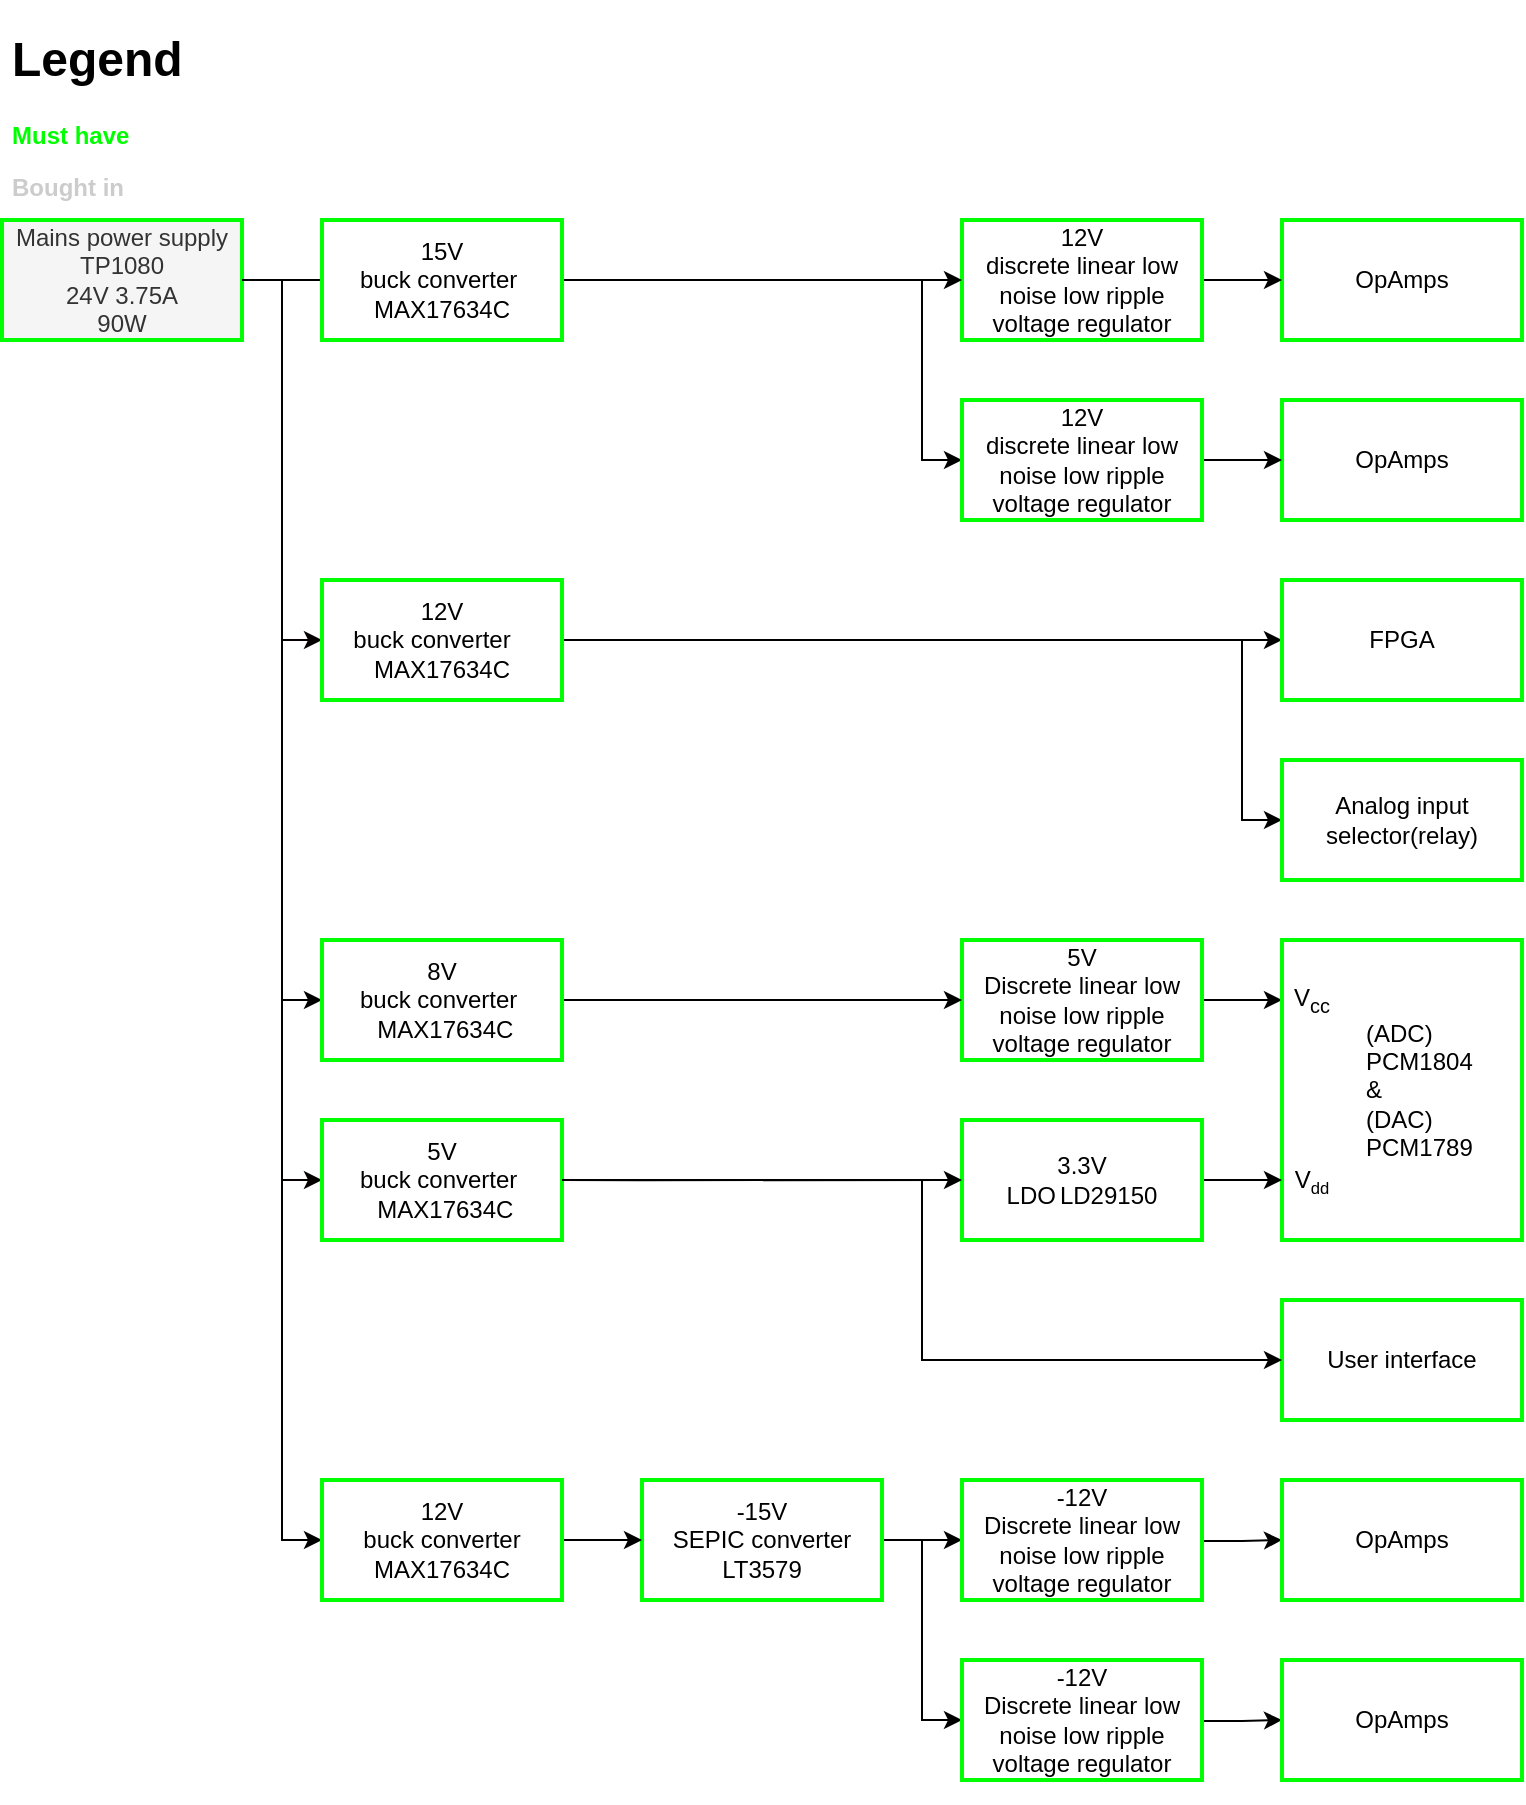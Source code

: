 <mxfile version="20.8.10" type="device"><diagram id="oyvH_Q6J8Quz0p-YlAuX" name="Pagina-1"><mxGraphModel dx="1418" dy="820" grid="1" gridSize="10" guides="1" tooltips="1" connect="1" arrows="1" fold="1" page="1" pageScale="1" pageWidth="827" pageHeight="1169" math="0" shadow="0"><root><mxCell id="0"/><mxCell id="1" parent="0"/><mxCell id="QWe19dWb4VjT5Xv9FS85-25" style="edgeStyle=orthogonalEdgeStyle;rounded=0;orthogonalLoop=1;jettySize=auto;html=1;entryX=0;entryY=0.5;entryDx=0;entryDy=0;strokeColor=#050001;fontColor=default;exitX=1;exitY=0.5;exitDx=0;exitDy=0;" parent="1" source="1waSZjhWz7PDlrWZdaSc-65" target="1waSZjhWz7PDlrWZdaSc-77" edge="1"><mxGeometry relative="1" as="geometry"><Array as="points"><mxPoint x="170" y="150"/><mxPoint x="170" y="330"/></Array></mxGeometry></mxCell><mxCell id="QWe19dWb4VjT5Xv9FS85-26" style="edgeStyle=orthogonalEdgeStyle;rounded=0;orthogonalLoop=1;jettySize=auto;html=1;entryX=0;entryY=0.5;entryDx=0;entryDy=0;strokeColor=#050001;fontColor=default;" parent="1" source="1waSZjhWz7PDlrWZdaSc-65" target="LshpYE88k_rBL2KGBDW7-19" edge="1"><mxGeometry relative="1" as="geometry"><Array as="points"><mxPoint x="170" y="150"/><mxPoint x="170" y="600"/></Array><mxPoint x="220" y="561" as="targetPoint"/></mxGeometry></mxCell><mxCell id="LshpYE88k_rBL2KGBDW7-11" style="edgeStyle=orthogonalEdgeStyle;rounded=0;orthogonalLoop=1;jettySize=auto;html=1;entryX=0;entryY=0.5;entryDx=0;entryDy=0;" parent="1" target="LshpYE88k_rBL2KGBDW7-18" edge="1"><mxGeometry relative="1" as="geometry"><mxPoint x="220" y="383.5" as="targetPoint"/><Array as="points"><mxPoint x="170" y="150"/><mxPoint x="170" y="510"/></Array><mxPoint x="150" y="150" as="sourcePoint"/></mxGeometry></mxCell><mxCell id="NJBaik0kOvniVvxULg3k-4" style="edgeStyle=orthogonalEdgeStyle;rounded=0;orthogonalLoop=1;jettySize=auto;html=1;exitX=1;exitY=0.5;exitDx=0;exitDy=0;entryX=0;entryY=0.5;entryDx=0;entryDy=0;" parent="1" source="1waSZjhWz7PDlrWZdaSc-65" target="NJBaik0kOvniVvxULg3k-2" edge="1"><mxGeometry relative="1" as="geometry"><Array as="points"><mxPoint x="170" y="150"/><mxPoint x="170" y="780"/></Array></mxGeometry></mxCell><mxCell id="1waSZjhWz7PDlrWZdaSc-65" value="Mains power supply&lt;br&gt;TP1080&lt;br&gt;24V 3.75A&lt;br&gt;90W" style="rounded=0;whiteSpace=wrap;html=1;strokeColor=#00FF00;strokeWidth=2;fillColor=#f5f5f5;fontColor=#333333;" parent="1" vertex="1"><mxGeometry x="30" y="120" width="120" height="60" as="geometry"/></mxCell><mxCell id="1waSZjhWz7PDlrWZdaSc-69" value="OpAmps" style="rounded=0;whiteSpace=wrap;html=1;strokeColor=#00FF00;strokeWidth=2;" parent="1" vertex="1"><mxGeometry x="670" y="120" width="120" height="60" as="geometry"/></mxCell><mxCell id="LshpYE88k_rBL2KGBDW7-51" style="edgeStyle=orthogonalEdgeStyle;rounded=0;orthogonalLoop=1;jettySize=auto;html=1;entryX=0;entryY=0.5;entryDx=0;entryDy=0;strokeColor=#000000;strokeWidth=1;fontColor=#000000;" parent="1" source="1waSZjhWz7PDlrWZdaSc-72" target="1waSZjhWz7PDlrWZdaSc-94" edge="1"><mxGeometry relative="1" as="geometry"/></mxCell><mxCell id="1waSZjhWz7PDlrWZdaSc-72" value="5V &lt;br&gt;Discrete linear low noise low ripple voltage regulator" style="rounded=0;whiteSpace=wrap;html=1;strokeColor=#00FF00;strokeWidth=2;" parent="1" vertex="1"><mxGeometry x="510" y="480" width="120" height="60" as="geometry"/></mxCell><mxCell id="SzZdDUcmJpk51UncvI9A-1" style="edgeStyle=orthogonalEdgeStyle;rounded=0;orthogonalLoop=1;jettySize=auto;html=1;entryX=0;entryY=0.5;entryDx=0;entryDy=0;" parent="1" source="1waSZjhWz7PDlrWZdaSc-77" target="1waSZjhWz7PDlrWZdaSc-78" edge="1"><mxGeometry relative="1" as="geometry"/></mxCell><mxCell id="SzZdDUcmJpk51UncvI9A-17" style="edgeStyle=orthogonalEdgeStyle;rounded=0;orthogonalLoop=1;jettySize=auto;html=1;entryX=0;entryY=0.5;entryDx=0;entryDy=0;" parent="1" source="1waSZjhWz7PDlrWZdaSc-77" target="1waSZjhWz7PDlrWZdaSc-80" edge="1"><mxGeometry relative="1" as="geometry"><Array as="points"><mxPoint x="650" y="330"/><mxPoint x="650" y="420"/></Array></mxGeometry></mxCell><mxCell id="1waSZjhWz7PDlrWZdaSc-77" value="12V &lt;br&gt;buck converter&amp;nbsp; &amp;nbsp; MAX17634C" style="rounded=0;whiteSpace=wrap;html=1;strokeColor=#00FF00;strokeWidth=2;" parent="1" vertex="1"><mxGeometry x="190" y="300" width="120" height="60" as="geometry"/></mxCell><mxCell id="1waSZjhWz7PDlrWZdaSc-78" value="FPGA" style="rounded=0;whiteSpace=wrap;html=1;strokeColor=#00FF00;strokeWidth=2;" parent="1" vertex="1"><mxGeometry x="670" y="300" width="120" height="60" as="geometry"/></mxCell><mxCell id="1waSZjhWz7PDlrWZdaSc-79" value="User interface" style="rounded=0;whiteSpace=wrap;html=1;strokeColor=#00FF00;strokeWidth=2;" parent="1" vertex="1"><mxGeometry x="670" y="660" width="120" height="60" as="geometry"/></mxCell><mxCell id="1waSZjhWz7PDlrWZdaSc-80" value="Analog input selector(relay)" style="rounded=0;whiteSpace=wrap;html=1;strokeColor=#00FF00;strokeWidth=2;" parent="1" vertex="1"><mxGeometry x="670" y="390" width="120" height="60" as="geometry"/></mxCell><mxCell id="1waSZjhWz7PDlrWZdaSc-81" value="" style="edgeStyle=orthogonalEdgeStyle;rounded=0;orthogonalLoop=1;jettySize=auto;html=1;entryX=0;entryY=0.5;entryDx=0;entryDy=0;strokeColor=#000000;strokeWidth=1;exitX=1;exitY=0.5;exitDx=0;exitDy=0;" parent="1" source="LshpYE88k_rBL2KGBDW7-27" target="LshpYE88k_rBL2KGBDW7-28" edge="1"><mxGeometry relative="1" as="geometry"><mxPoint x="459.0" y="830.0" as="sourcePoint"/><mxPoint x="523" y="830.0" as="targetPoint"/><Array as="points"/></mxGeometry></mxCell><mxCell id="LshpYE88k_rBL2KGBDW7-25" value="" style="edgeStyle=orthogonalEdgeStyle;rounded=0;orthogonalLoop=1;jettySize=auto;html=1;exitX=1.002;exitY=0.508;exitDx=0;exitDy=0;exitPerimeter=0;strokeColor=#000000;strokeWidth=1;" parent="1" source="LshpYE88k_rBL2KGBDW7-28" target="1waSZjhWz7PDlrWZdaSc-86" edge="1"><mxGeometry relative="1" as="geometry"><mxPoint x="643" y="830" as="sourcePoint"/></mxGeometry></mxCell><mxCell id="1waSZjhWz7PDlrWZdaSc-86" value="OpAmps" style="rounded=0;whiteSpace=wrap;html=1;strokeColor=#00FF00;strokeWidth=2;" parent="1" vertex="1"><mxGeometry x="670" y="750" width="120" height="60" as="geometry"/></mxCell><mxCell id="1waSZjhWz7PDlrWZdaSc-93" value="&lt;blockquote style=&quot;margin: 0 0 0 40px; border: none; padding: 0px;&quot;&gt;&lt;p style=&quot;line-height: 120%;&quot;&gt;(ADC) PCM1804 &lt;br&gt;&amp;amp; &lt;br&gt;(DAC) PCM1789&lt;/p&gt;&lt;/blockquote&gt;" style="rounded=0;whiteSpace=wrap;html=1;shadow=0;fillColor=none;align=left;strokeColor=#00FF00;strokeWidth=2;" parent="1" vertex="1"><mxGeometry x="670" y="480" width="120" height="150" as="geometry"/></mxCell><mxCell id="1waSZjhWz7PDlrWZdaSc-94" value="V&lt;sub&gt;cc&lt;/sub&gt;" style="rounded=0;whiteSpace=wrap;html=1;shadow=0;dashed=1;fontColor=#000000;fillColor=none;strokeColor=none;strokeWidth=2;" parent="1" vertex="1"><mxGeometry x="670" y="487.5" width="30" height="45" as="geometry"/></mxCell><mxCell id="LshpYE88k_rBL2KGBDW7-23" value="" style="edgeStyle=orthogonalEdgeStyle;rounded=0;orthogonalLoop=1;jettySize=auto;html=1;strokeColor=#000000;strokeWidth=1;entryX=0;entryY=0.5;entryDx=0;entryDy=0;" parent="1" source="1waSZjhWz7PDlrWZdaSc-98" target="LshpYE88k_rBL2KGBDW7-14" edge="1"><mxGeometry relative="1" as="geometry"><Array as="points"/></mxGeometry></mxCell><mxCell id="1waSZjhWz7PDlrWZdaSc-98" value="3.3V &lt;br&gt;LDO&lt;span style=&quot;white-space: pre;&quot;&gt;&#9;&lt;/span&gt;LD29150" style="rounded=0;whiteSpace=wrap;html=1;strokeWidth=2;strokeColor=#00FF00;" parent="1" vertex="1"><mxGeometry x="510" y="570" width="120" height="60" as="geometry"/></mxCell><mxCell id="QWe19dWb4VjT5Xv9FS85-14" style="edgeStyle=orthogonalEdgeStyle;rounded=0;orthogonalLoop=1;jettySize=auto;html=1;exitX=0.5;exitY=1;exitDx=0;exitDy=0;strokeColor=#00FF00;fontColor=default;strokeWidth=2;" parent="1" edge="1"><mxGeometry relative="1" as="geometry"><mxPoint x="580.5" y="810" as="sourcePoint"/><mxPoint x="580.5" y="810" as="targetPoint"/></mxGeometry></mxCell><mxCell id="QWe19dWb4VjT5Xv9FS85-18" style="edgeStyle=orthogonalEdgeStyle;rounded=0;orthogonalLoop=1;jettySize=auto;html=1;entryX=0;entryY=0.5;entryDx=0;entryDy=0;strokeColor=#000000;fontColor=default;exitX=1.003;exitY=0.501;exitDx=0;exitDy=0;exitPerimeter=0;strokeWidth=1;" parent="1" source="LshpYE88k_rBL2KGBDW7-19" target="1waSZjhWz7PDlrWZdaSc-98" edge="1"><mxGeometry relative="1" as="geometry"><mxPoint x="320" y="677.5" as="sourcePoint"/><Array as="points"><mxPoint x="350" y="600"/><mxPoint x="350" y="600"/></Array></mxGeometry></mxCell><mxCell id="QWe19dWb4VjT5Xv9FS85-29" value="" style="edgeStyle=orthogonalEdgeStyle;rounded=0;orthogonalLoop=1;jettySize=auto;html=1;endArrow=none;entryX=0;entryY=0.5;entryDx=0;entryDy=0;" parent="1" source="1waSZjhWz7PDlrWZdaSc-65" target="LshpYE88k_rBL2KGBDW7-20" edge="1"><mxGeometry relative="1" as="geometry"><mxPoint x="150" y="151.0" as="sourcePoint"/><mxPoint x="219" y="151" as="targetPoint"/></mxGeometry></mxCell><mxCell id="LshpYE88k_rBL2KGBDW7-10" style="edgeStyle=orthogonalEdgeStyle;rounded=0;orthogonalLoop=1;jettySize=auto;html=1;entryX=0;entryY=0.5;entryDx=0;entryDy=0;exitX=1;exitY=0.5;exitDx=0;exitDy=0;strokeColor=#000000;strokeWidth=1;" parent="1" source="LshpYE88k_rBL2KGBDW7-18" target="1waSZjhWz7PDlrWZdaSc-72" edge="1"><mxGeometry relative="1" as="geometry"><mxPoint x="380" y="517.5" as="targetPoint"/><mxPoint x="330" y="507.5" as="sourcePoint"/></mxGeometry></mxCell><mxCell id="LshpYE88k_rBL2KGBDW7-14" value="V&lt;span style=&quot;font-size: 10px;&quot;&gt;&lt;sub&gt;dd&lt;/sub&gt;&lt;/span&gt;" style="rounded=0;whiteSpace=wrap;html=1;shadow=0;dashed=1;fontColor=#000000;fillColor=none;strokeColor=none;strokeWidth=2;" parent="1" vertex="1"><mxGeometry x="670" y="577.5" width="30" height="45" as="geometry"/></mxCell><mxCell id="LshpYE88k_rBL2KGBDW7-21" style="edgeStyle=orthogonalEdgeStyle;rounded=0;orthogonalLoop=1;jettySize=auto;html=1;entryX=0;entryY=0.5;entryDx=0;entryDy=0;strokeColor=#000000;strokeWidth=1;exitX=1;exitY=0.5;exitDx=0;exitDy=0;" parent="1" source="LshpYE88k_rBL2KGBDW7-16" target="1waSZjhWz7PDlrWZdaSc-69" edge="1"><mxGeometry relative="1" as="geometry"><mxPoint x="510" y="151" as="targetPoint"/><Array as="points"/></mxGeometry></mxCell><mxCell id="LshpYE88k_rBL2KGBDW7-16" value="12V &lt;br&gt;discrete linear low noise low ripple voltage regulator" style="rounded=0;whiteSpace=wrap;html=1;strokeColor=#00FF00;strokeWidth=2;" parent="1" vertex="1"><mxGeometry x="510" y="120" width="120" height="60" as="geometry"/></mxCell><mxCell id="LshpYE88k_rBL2KGBDW7-18" value="8V &lt;br&gt;buck converter&amp;nbsp; &amp;nbsp;MAX17634C" style="rounded=0;whiteSpace=wrap;html=1;strokeColor=#00FF00;strokeWidth=2;" parent="1" vertex="1"><mxGeometry x="190" y="480" width="120" height="60" as="geometry"/></mxCell><mxCell id="LshpYE88k_rBL2KGBDW7-19" value="5V &lt;br&gt;buck converter&amp;nbsp; &amp;nbsp;MAX17634C" style="rounded=0;whiteSpace=wrap;html=1;strokeColor=#00FF00;strokeWidth=2;" parent="1" vertex="1"><mxGeometry x="190" y="570" width="120" height="60" as="geometry"/></mxCell><mxCell id="LshpYE88k_rBL2KGBDW7-50" value="" style="edgeStyle=orthogonalEdgeStyle;rounded=0;orthogonalLoop=1;jettySize=auto;html=1;strokeColor=#000000;strokeWidth=1;fontColor=#000000;entryX=0;entryY=0.5;entryDx=0;entryDy=0;exitX=1;exitY=0.5;exitDx=0;exitDy=0;" parent="1" source="LshpYE88k_rBL2KGBDW7-20" target="LshpYE88k_rBL2KGBDW7-16" edge="1"><mxGeometry relative="1" as="geometry"/></mxCell><mxCell id="SzZdDUcmJpk51UncvI9A-16" style="edgeStyle=orthogonalEdgeStyle;rounded=0;orthogonalLoop=1;jettySize=auto;html=1;entryX=0;entryY=0.5;entryDx=0;entryDy=0;" parent="1" source="LshpYE88k_rBL2KGBDW7-20" target="SzZdDUcmJpk51UncvI9A-14" edge="1"><mxGeometry relative="1" as="geometry"><Array as="points"><mxPoint x="490" y="150"/><mxPoint x="490" y="240"/></Array></mxGeometry></mxCell><mxCell id="LshpYE88k_rBL2KGBDW7-20" value="15V &lt;br&gt;buck converter&amp;nbsp; MAX17634C" style="rounded=0;whiteSpace=wrap;html=1;strokeColor=#00FF00;strokeWidth=2;" parent="1" vertex="1"><mxGeometry x="190" y="120" width="120" height="60" as="geometry"/></mxCell><mxCell id="SzZdDUcmJpk51UncvI9A-15" style="edgeStyle=orthogonalEdgeStyle;rounded=0;orthogonalLoop=1;jettySize=auto;html=1;entryX=0;entryY=0.5;entryDx=0;entryDy=0;" parent="1" source="LshpYE88k_rBL2KGBDW7-27" target="SzZdDUcmJpk51UncvI9A-6" edge="1"><mxGeometry relative="1" as="geometry"/></mxCell><mxCell id="LshpYE88k_rBL2KGBDW7-27" value="-15V &lt;br&gt;SEPIC converter&lt;br&gt;LT3579" style="rounded=0;whiteSpace=wrap;html=1;strokeColor=#00FF00;strokeWidth=2;" parent="1" vertex="1"><mxGeometry x="350" y="750" width="120" height="60" as="geometry"/></mxCell><mxCell id="LshpYE88k_rBL2KGBDW7-28" value="-12V &lt;br&gt;Discrete linear low noise low ripple voltage regulator" style="rounded=0;whiteSpace=wrap;html=1;strokeColor=#00FF00;strokeWidth=2;" parent="1" vertex="1"><mxGeometry x="510" y="750" width="120" height="60" as="geometry"/></mxCell><mxCell id="LshpYE88k_rBL2KGBDW7-49" value="&lt;h1&gt;Legend&lt;/h1&gt;&lt;p&gt;&lt;font color=&quot;#00ff00&quot;&gt;&lt;b&gt;Must have&lt;/b&gt;&lt;/font&gt;&lt;/p&gt;&lt;p&gt;&lt;font color=&quot;#cccccc&quot;&gt;&lt;b&gt;Bought in&lt;/b&gt;&lt;/font&gt;&lt;/p&gt;" style="text;html=1;strokeColor=none;fillColor=none;spacing=5;spacingTop=-20;whiteSpace=wrap;overflow=hidden;rounded=0;" parent="1" vertex="1"><mxGeometry x="30" y="20" width="100" height="100" as="geometry"/></mxCell><mxCell id="yGzw6XAe2-pwmFHX-0Ah-2" style="edgeStyle=orthogonalEdgeStyle;rounded=0;orthogonalLoop=1;jettySize=auto;html=1;entryX=0;entryY=0.5;entryDx=0;entryDy=0;strokeColor=#000000;strokeWidth=1;" parent="1" source="LshpYE88k_rBL2KGBDW7-19" target="1waSZjhWz7PDlrWZdaSc-79" edge="1"><mxGeometry relative="1" as="geometry"><mxPoint x="330" y="600" as="sourcePoint"/><Array as="points"><mxPoint x="490" y="600"/><mxPoint x="490" y="690"/></Array><mxPoint x="530" y="700" as="targetPoint"/></mxGeometry></mxCell><mxCell id="SzZdDUcmJpk51UncvI9A-2" value="" style="edgeStyle=orthogonalEdgeStyle;rounded=0;orthogonalLoop=1;jettySize=auto;html=1;exitX=1.002;exitY=0.508;exitDx=0;exitDy=0;exitPerimeter=0;strokeColor=#000000;strokeWidth=1;" parent="1" source="SzZdDUcmJpk51UncvI9A-6" target="SzZdDUcmJpk51UncvI9A-3" edge="1"><mxGeometry relative="1" as="geometry"><mxPoint x="643" y="922.5" as="sourcePoint"/></mxGeometry></mxCell><mxCell id="SzZdDUcmJpk51UncvI9A-3" value="OpAmps" style="rounded=0;whiteSpace=wrap;html=1;strokeColor=#00FF00;strokeWidth=2;" parent="1" vertex="1"><mxGeometry x="670" y="840" width="120" height="60" as="geometry"/></mxCell><mxCell id="SzZdDUcmJpk51UncvI9A-5" style="edgeStyle=orthogonalEdgeStyle;rounded=0;orthogonalLoop=1;jettySize=auto;html=1;exitX=0.5;exitY=1;exitDx=0;exitDy=0;strokeColor=#00FF00;fontColor=default;strokeWidth=2;" parent="1" edge="1"><mxGeometry relative="1" as="geometry"><mxPoint x="580.5" y="902.5" as="sourcePoint"/><mxPoint x="580.5" y="902.5" as="targetPoint"/></mxGeometry></mxCell><mxCell id="SzZdDUcmJpk51UncvI9A-6" value="-12V &lt;br&gt;Discrete linear low noise low ripple voltage regulator" style="rounded=0;whiteSpace=wrap;html=1;strokeColor=#00FF00;strokeWidth=2;" parent="1" vertex="1"><mxGeometry x="510" y="840" width="120" height="60" as="geometry"/></mxCell><mxCell id="SzZdDUcmJpk51UncvI9A-12" value="OpAmps" style="rounded=0;whiteSpace=wrap;html=1;strokeColor=#00FF00;strokeWidth=2;" parent="1" vertex="1"><mxGeometry x="670" y="210" width="120" height="60" as="geometry"/></mxCell><mxCell id="NJBaik0kOvniVvxULg3k-5" value="" style="edgeStyle=orthogonalEdgeStyle;rounded=0;orthogonalLoop=1;jettySize=auto;html=1;" parent="1" source="SzZdDUcmJpk51UncvI9A-14" target="SzZdDUcmJpk51UncvI9A-12" edge="1"><mxGeometry relative="1" as="geometry"/></mxCell><mxCell id="SzZdDUcmJpk51UncvI9A-14" value="12V &lt;br&gt;discrete linear low noise low ripple voltage regulator" style="rounded=0;whiteSpace=wrap;html=1;strokeColor=#00FF00;strokeWidth=2;" parent="1" vertex="1"><mxGeometry x="510" y="210" width="120" height="60" as="geometry"/></mxCell><mxCell id="NJBaik0kOvniVvxULg3k-3" value="" style="edgeStyle=orthogonalEdgeStyle;rounded=0;orthogonalLoop=1;jettySize=auto;html=1;" parent="1" source="NJBaik0kOvniVvxULg3k-2" target="LshpYE88k_rBL2KGBDW7-27" edge="1"><mxGeometry relative="1" as="geometry"/></mxCell><mxCell id="NJBaik0kOvniVvxULg3k-2" value="12V &lt;br&gt;buck converter MAX17634C" style="rounded=0;whiteSpace=wrap;html=1;strokeColor=#00FF00;strokeWidth=2;" parent="1" vertex="1"><mxGeometry x="190" y="750" width="120" height="60" as="geometry"/></mxCell></root></mxGraphModel></diagram></mxfile>